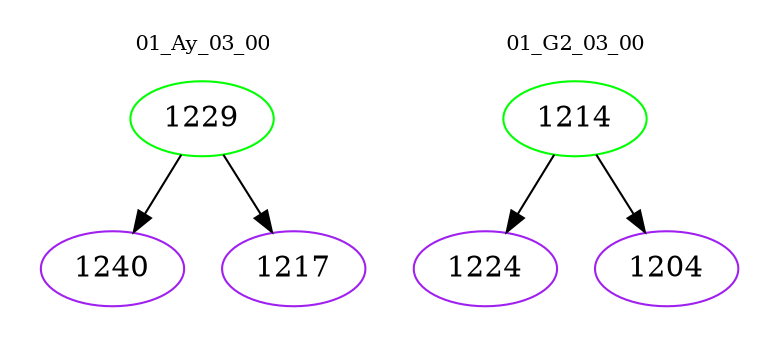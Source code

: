 digraph{
subgraph cluster_0 {
color = white
label = "01_Ay_03_00";
fontsize=10;
T0_1229 [label="1229", color="green"]
T0_1229 -> T0_1240 [color="black"]
T0_1240 [label="1240", color="purple"]
T0_1229 -> T0_1217 [color="black"]
T0_1217 [label="1217", color="purple"]
}
subgraph cluster_1 {
color = white
label = "01_G2_03_00";
fontsize=10;
T1_1214 [label="1214", color="green"]
T1_1214 -> T1_1224 [color="black"]
T1_1224 [label="1224", color="purple"]
T1_1214 -> T1_1204 [color="black"]
T1_1204 [label="1204", color="purple"]
}
}
